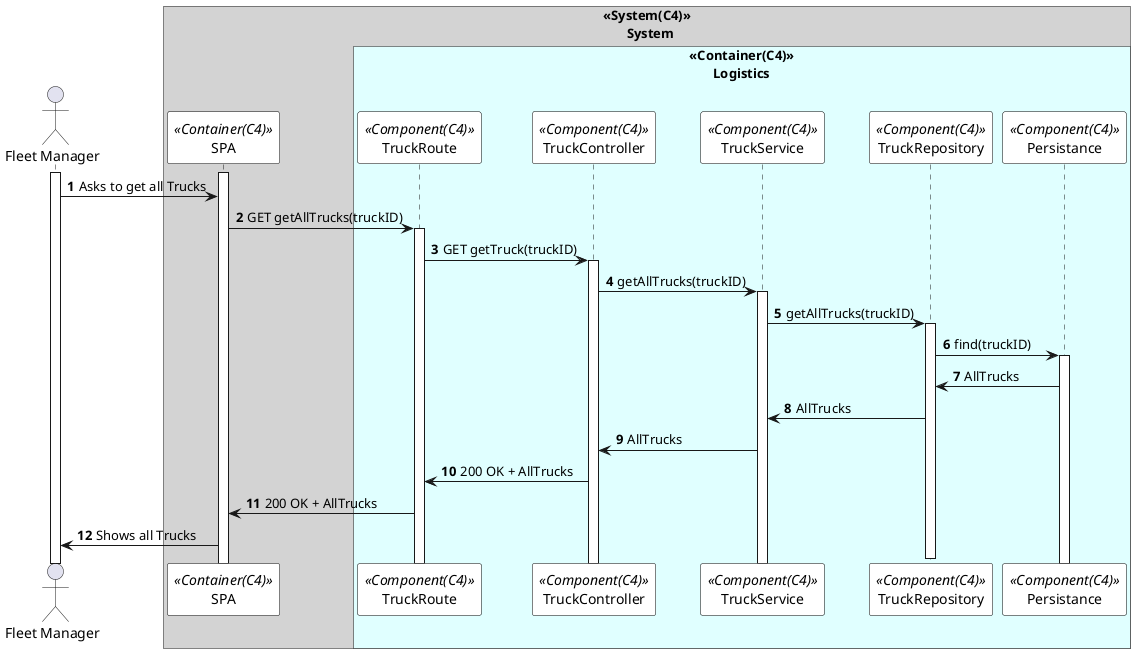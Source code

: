 @startuml getAllTrucksSD

autonumber
!pragma teoz true

skinparam sequence {
ParticipantBorderColor black
ParticipantBackgroundColor white
}

actor "Fleet Manager" as manager

box "<<System(C4)>>\n       System" #LightGray
participant SPA as  SPA <<Container(C4)>>
box "<<Container(C4)>>\n       Logistics" #LightCyan
participant TruckRoute as Route <<Component(C4)>>
participant TruckController as Controller <<Component(C4)>>
participant TruckService as Service <<Component(C4)>>
participant TruckRepository as Repository <<Component(C4)>>
participant Persistance as Persistance <<Component(C4)>>
end box



activate manager
activate SPA
manager -> SPA: Asks to get all Trucks



SPA -> Route: GET getAllTrucks(truckID)
activate Route
Route -> Controller: GET getTruck(truckID)
activate Controller



Controller -> Service: getAllTrucks(truckID)
activate Service

Service -> Repository: getAllTrucks(truckID)
activate Repository
Repository -> Persistance: find(truckID)
activate Persistance



Persistance -> Repository: AllTrucks
Repository->Service: AllTrucks
Service -> Controller: AllTrucks

Controller->Route: 200 OK + AllTrucks
Route->SPA: 200 OK + AllTrucks

SPA->manager: Shows all Trucks
deactivate Repository





@enduml